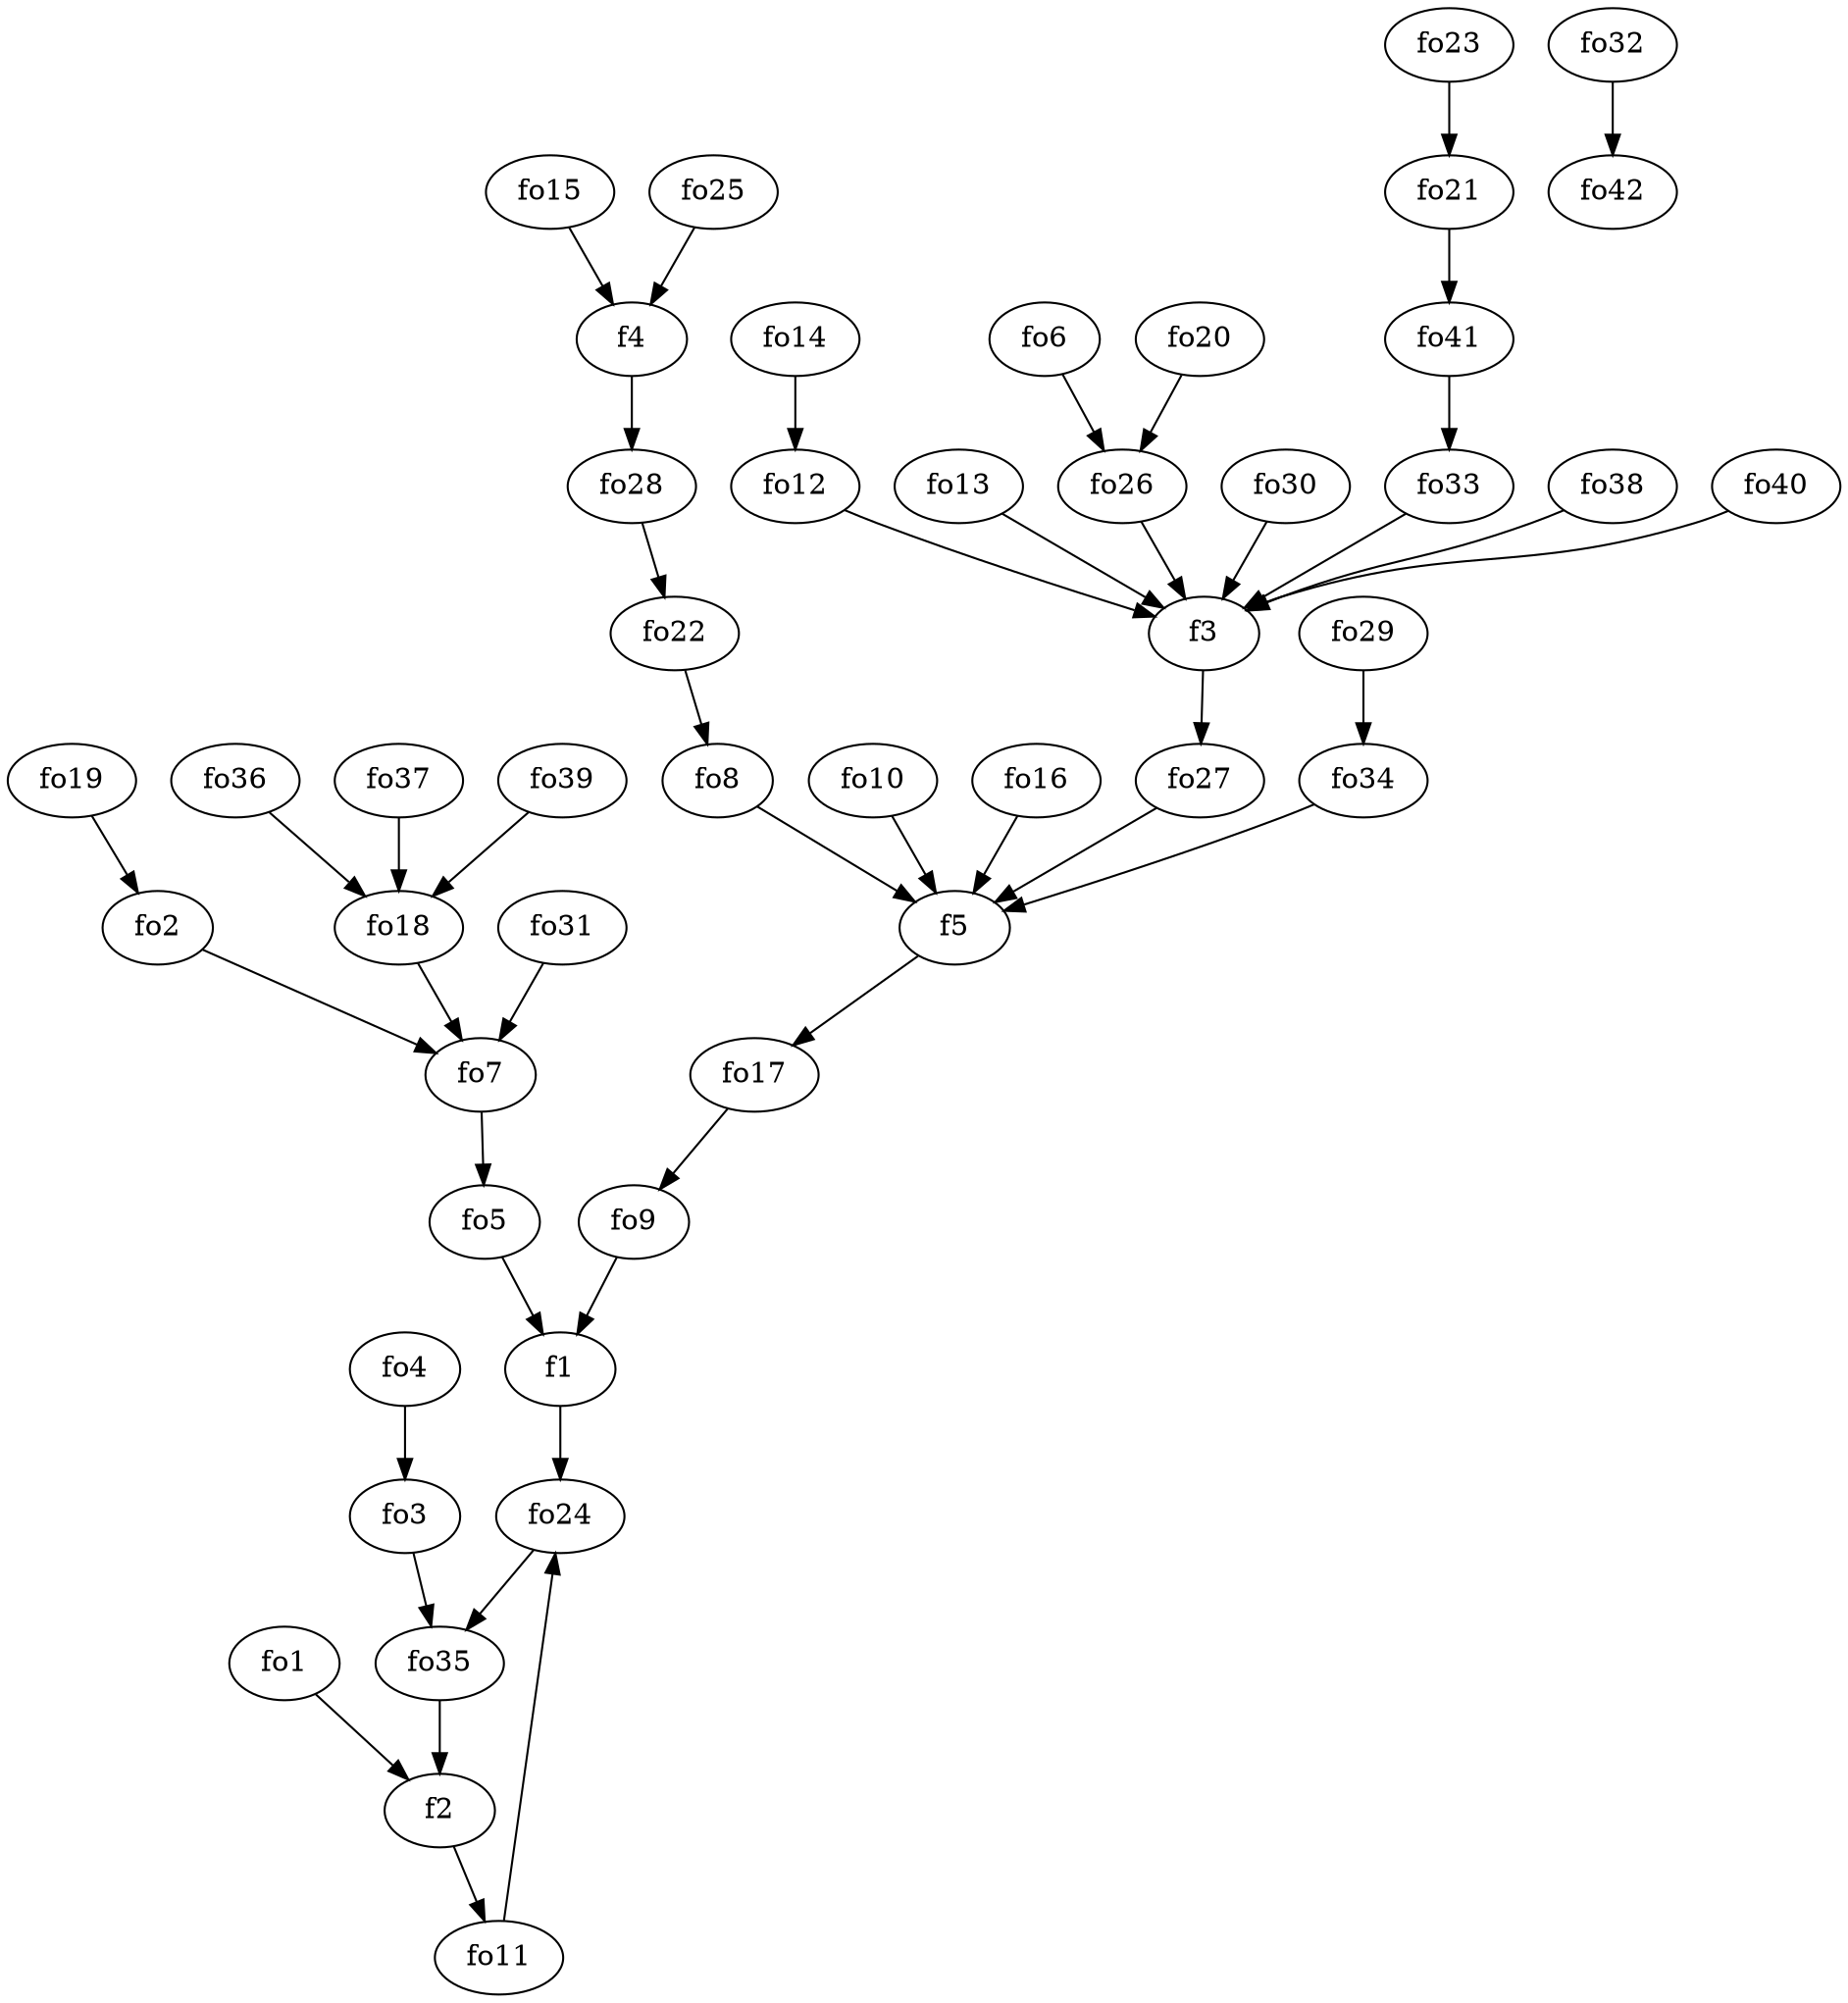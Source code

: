 strict digraph  {
f1;
f2;
f3;
f4;
f5;
fo1;
fo2;
fo3;
fo4;
fo5;
fo6;
fo7;
fo8;
fo9;
fo10;
fo11;
fo12;
fo13;
fo14;
fo15;
fo16;
fo17;
fo18;
fo19;
fo20;
fo21;
fo22;
fo23;
fo24;
fo25;
fo26;
fo27;
fo28;
fo29;
fo30;
fo31;
fo32;
fo33;
fo34;
fo35;
fo36;
fo37;
fo38;
fo39;
fo40;
fo41;
fo42;
f1 -> fo24  [weight=2];
f2 -> fo11  [weight=2];
f3 -> fo27  [weight=2];
f4 -> fo28  [weight=2];
f5 -> fo17  [weight=2];
fo1 -> f2  [weight=2];
fo2 -> fo7  [weight=2];
fo3 -> fo35  [weight=2];
fo4 -> fo3  [weight=2];
fo5 -> f1  [weight=2];
fo6 -> fo26  [weight=2];
fo7 -> fo5  [weight=2];
fo8 -> f5  [weight=2];
fo9 -> f1  [weight=2];
fo10 -> f5  [weight=2];
fo11 -> fo24  [weight=2];
fo12 -> f3  [weight=2];
fo13 -> f3  [weight=2];
fo14 -> fo12  [weight=2];
fo15 -> f4  [weight=2];
fo16 -> f5  [weight=2];
fo17 -> fo9  [weight=2];
fo18 -> fo7  [weight=2];
fo19 -> fo2  [weight=2];
fo20 -> fo26  [weight=2];
fo21 -> fo41  [weight=2];
fo22 -> fo8  [weight=2];
fo23 -> fo21  [weight=2];
fo24 -> fo35  [weight=2];
fo25 -> f4  [weight=2];
fo26 -> f3  [weight=2];
fo27 -> f5  [weight=2];
fo28 -> fo22  [weight=2];
fo29 -> fo34  [weight=2];
fo30 -> f3  [weight=2];
fo31 -> fo7  [weight=2];
fo32 -> fo42  [weight=2];
fo33 -> f3  [weight=2];
fo34 -> f5  [weight=2];
fo35 -> f2  [weight=2];
fo36 -> fo18  [weight=2];
fo37 -> fo18  [weight=2];
fo38 -> f3  [weight=2];
fo39 -> fo18  [weight=2];
fo40 -> f3  [weight=2];
fo41 -> fo33  [weight=2];
}
